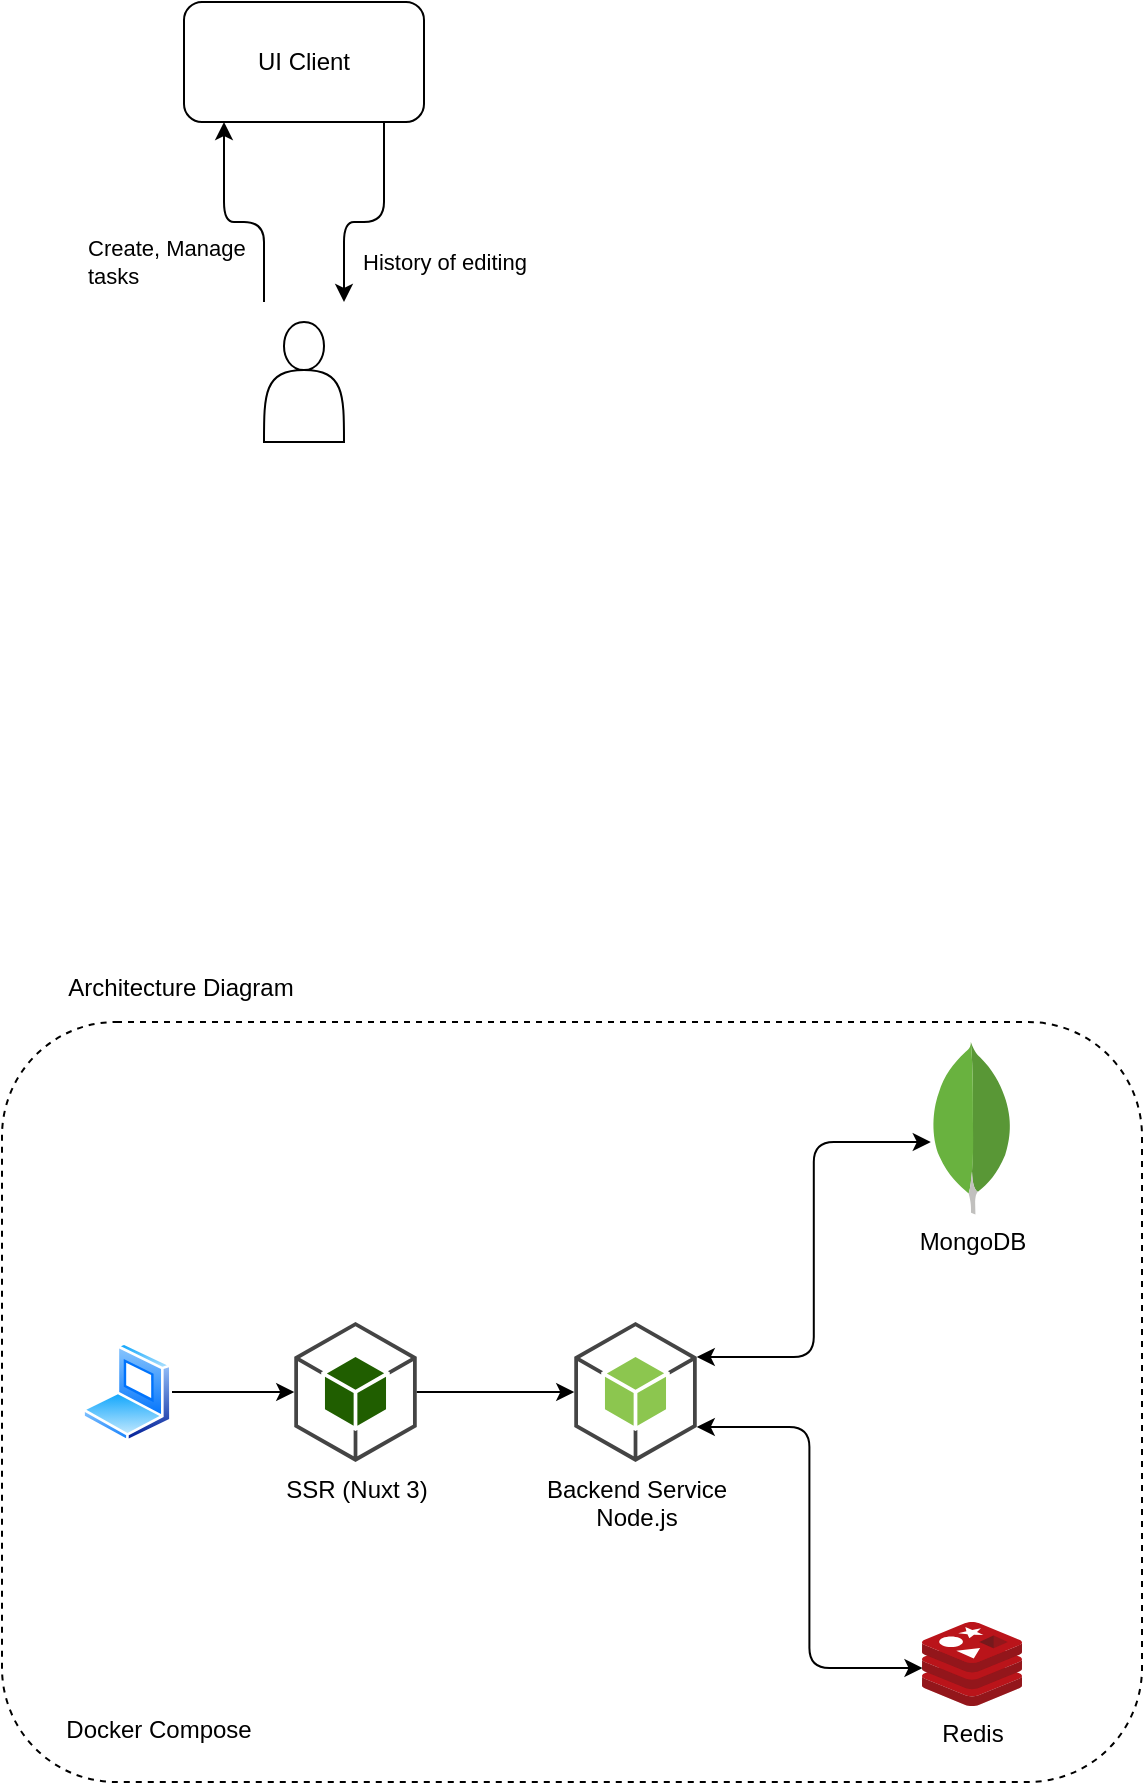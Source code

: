 <mxfile>
    <diagram id="W1KDp-vNrVQiSma6TIPK" name="Page-1">
        <mxGraphModel dx="978" dy="728" grid="1" gridSize="10" guides="1" tooltips="1" connect="1" arrows="1" fold="1" page="1" pageScale="1" pageWidth="827" pageHeight="1169" math="0" shadow="0">
            <root>
                <mxCell id="0"/>
                <mxCell id="1" parent="0"/>
                <mxCell id="10" value="" style="group" vertex="1" connectable="0" parent="1">
                    <mxGeometry x="220" y="220" width="120" height="220" as="geometry"/>
                </mxCell>
                <mxCell id="5" value="" style="edgeStyle=orthogonalEdgeStyle;html=1;" edge="1" parent="10" target="3">
                    <mxGeometry relative="1" as="geometry">
                        <mxPoint x="40" y="150" as="sourcePoint"/>
                        <Array as="points">
                            <mxPoint x="40" y="110"/>
                            <mxPoint x="20" y="110"/>
                        </Array>
                    </mxGeometry>
                </mxCell>
                <mxCell id="6" value="Create, Manage&lt;br&gt;tasks" style="edgeLabel;html=1;align=left;verticalAlign=middle;resizable=0;points=[];" vertex="1" connectable="0" parent="5">
                    <mxGeometry x="-0.031" y="1" relative="1" as="geometry">
                        <mxPoint x="-77" y="19" as="offset"/>
                    </mxGeometry>
                </mxCell>
                <mxCell id="2" value="" style="shape=actor;whiteSpace=wrap;html=1;" vertex="1" parent="10">
                    <mxGeometry x="40" y="160" width="40" height="60" as="geometry"/>
                </mxCell>
                <mxCell id="7" value="" style="edgeStyle=orthogonalEdgeStyle;html=1;" edge="1" parent="10" source="3">
                    <mxGeometry relative="1" as="geometry">
                        <mxPoint x="80" y="150" as="targetPoint"/>
                        <Array as="points">
                            <mxPoint x="100" y="110"/>
                            <mxPoint x="80" y="110"/>
                        </Array>
                    </mxGeometry>
                </mxCell>
                <mxCell id="9" value="History of editing" style="edgeLabel;html=1;align=center;verticalAlign=middle;resizable=0;points=[];" vertex="1" connectable="0" parent="7">
                    <mxGeometry x="-0.288" y="-4" relative="1" as="geometry">
                        <mxPoint x="34" y="31" as="offset"/>
                    </mxGeometry>
                </mxCell>
                <mxCell id="3" value="UI Client" style="rounded=1;whiteSpace=wrap;html=1;" vertex="1" parent="10">
                    <mxGeometry width="120" height="60" as="geometry"/>
                </mxCell>
                <mxCell id="26" value="" style="group" vertex="1" connectable="0" parent="1">
                    <mxGeometry x="129" y="730" width="570" height="380" as="geometry"/>
                </mxCell>
                <mxCell id="24" value="" style="rounded=1;whiteSpace=wrap;html=1;dashed=1;fillColor=none;" vertex="1" parent="26">
                    <mxGeometry width="570" height="380" as="geometry"/>
                </mxCell>
                <mxCell id="13" value="" style="aspect=fixed;perimeter=ellipsePerimeter;html=1;align=center;shadow=0;dashed=0;spacingTop=3;image;image=img/lib/active_directory/laptop_client.svg;" vertex="1" parent="26">
                    <mxGeometry x="40" y="160" width="45" height="50" as="geometry"/>
                </mxCell>
                <mxCell id="14" value="SSR (Nuxt 3)" style="outlineConnect=0;dashed=0;verticalLabelPosition=bottom;verticalAlign=top;align=center;html=1;shape=mxgraph.aws3.android;fillColor=#205E00;gradientColor=none;" vertex="1" parent="26">
                    <mxGeometry x="146.13" y="150" width="61.25" height="70" as="geometry"/>
                </mxCell>
                <mxCell id="15" value="" style="edgeStyle=orthogonalEdgeStyle;html=1;" edge="1" parent="26" source="13" target="14">
                    <mxGeometry relative="1" as="geometry"/>
                </mxCell>
                <mxCell id="16" value="Backend Service&lt;br&gt;Node.js" style="outlineConnect=0;dashed=0;verticalLabelPosition=bottom;verticalAlign=top;align=center;html=1;shape=mxgraph.aws3.android;fillColor=#8CC64F;gradientColor=none;" vertex="1" parent="26">
                    <mxGeometry x="286.13" y="150" width="61.25" height="70" as="geometry"/>
                </mxCell>
                <mxCell id="17" value="" style="edgeStyle=orthogonalEdgeStyle;html=1;" edge="1" parent="26" source="14" target="16">
                    <mxGeometry relative="1" as="geometry"/>
                </mxCell>
                <mxCell id="18" value="MongoDB" style="dashed=0;outlineConnect=0;html=1;align=center;labelPosition=center;verticalLabelPosition=bottom;verticalAlign=top;shape=mxgraph.weblogos.mongodb" vertex="1" parent="26">
                    <mxGeometry x="464.4" y="10" width="41.2" height="86.2" as="geometry"/>
                </mxCell>
                <mxCell id="22" style="edgeStyle=orthogonalEdgeStyle;html=1;exitX=1;exitY=0.25;exitDx=0;exitDy=0;exitPerimeter=0;startArrow=classic;startFill=1;entryX=0;entryY=0.58;entryDx=0;entryDy=0;entryPerimeter=0;" edge="1" parent="26" source="16" target="18">
                    <mxGeometry relative="1" as="geometry"/>
                </mxCell>
                <mxCell id="19" value="Redis" style="sketch=0;aspect=fixed;html=1;points=[];align=center;image;fontSize=12;image=img/lib/mscae/Cache_Redis_Product.svg;" vertex="1" parent="26">
                    <mxGeometry x="460" y="300" width="50" height="42" as="geometry"/>
                </mxCell>
                <mxCell id="20" style="edgeStyle=orthogonalEdgeStyle;html=1;exitX=1;exitY=0.5;exitDx=0;exitDy=0;exitPerimeter=0;entryX=-0.014;entryY=0.503;entryDx=0;entryDy=0;entryPerimeter=0;strokeColor=none;startArrow=classic;startFill=1;" edge="1" parent="26" source="16" target="19">
                    <mxGeometry relative="1" as="geometry"/>
                </mxCell>
                <mxCell id="21" style="edgeStyle=orthogonalEdgeStyle;html=1;exitX=1;exitY=0.75;exitDx=0;exitDy=0;exitPerimeter=0;entryX=0.005;entryY=0.548;entryDx=0;entryDy=0;entryPerimeter=0;startArrow=classic;startFill=1;" edge="1" parent="26" source="16" target="19">
                    <mxGeometry relative="1" as="geometry"/>
                </mxCell>
                <mxCell id="25" value="Docker Compose" style="text;html=1;align=center;verticalAlign=middle;resizable=0;points=[];autosize=1;strokeColor=none;fillColor=none;dashed=1;" vertex="1" parent="26">
                    <mxGeometry x="18.0" y="339" width="120" height="30" as="geometry"/>
                </mxCell>
                <mxCell id="27" value="Architecture Diagram" style="text;html=1;align=center;verticalAlign=middle;resizable=0;points=[];autosize=1;strokeColor=none;fillColor=none;dashed=1;" vertex="1" parent="1">
                    <mxGeometry x="148" y="698" width="140" height="30" as="geometry"/>
                </mxCell>
            </root>
        </mxGraphModel>
    </diagram>
</mxfile>
